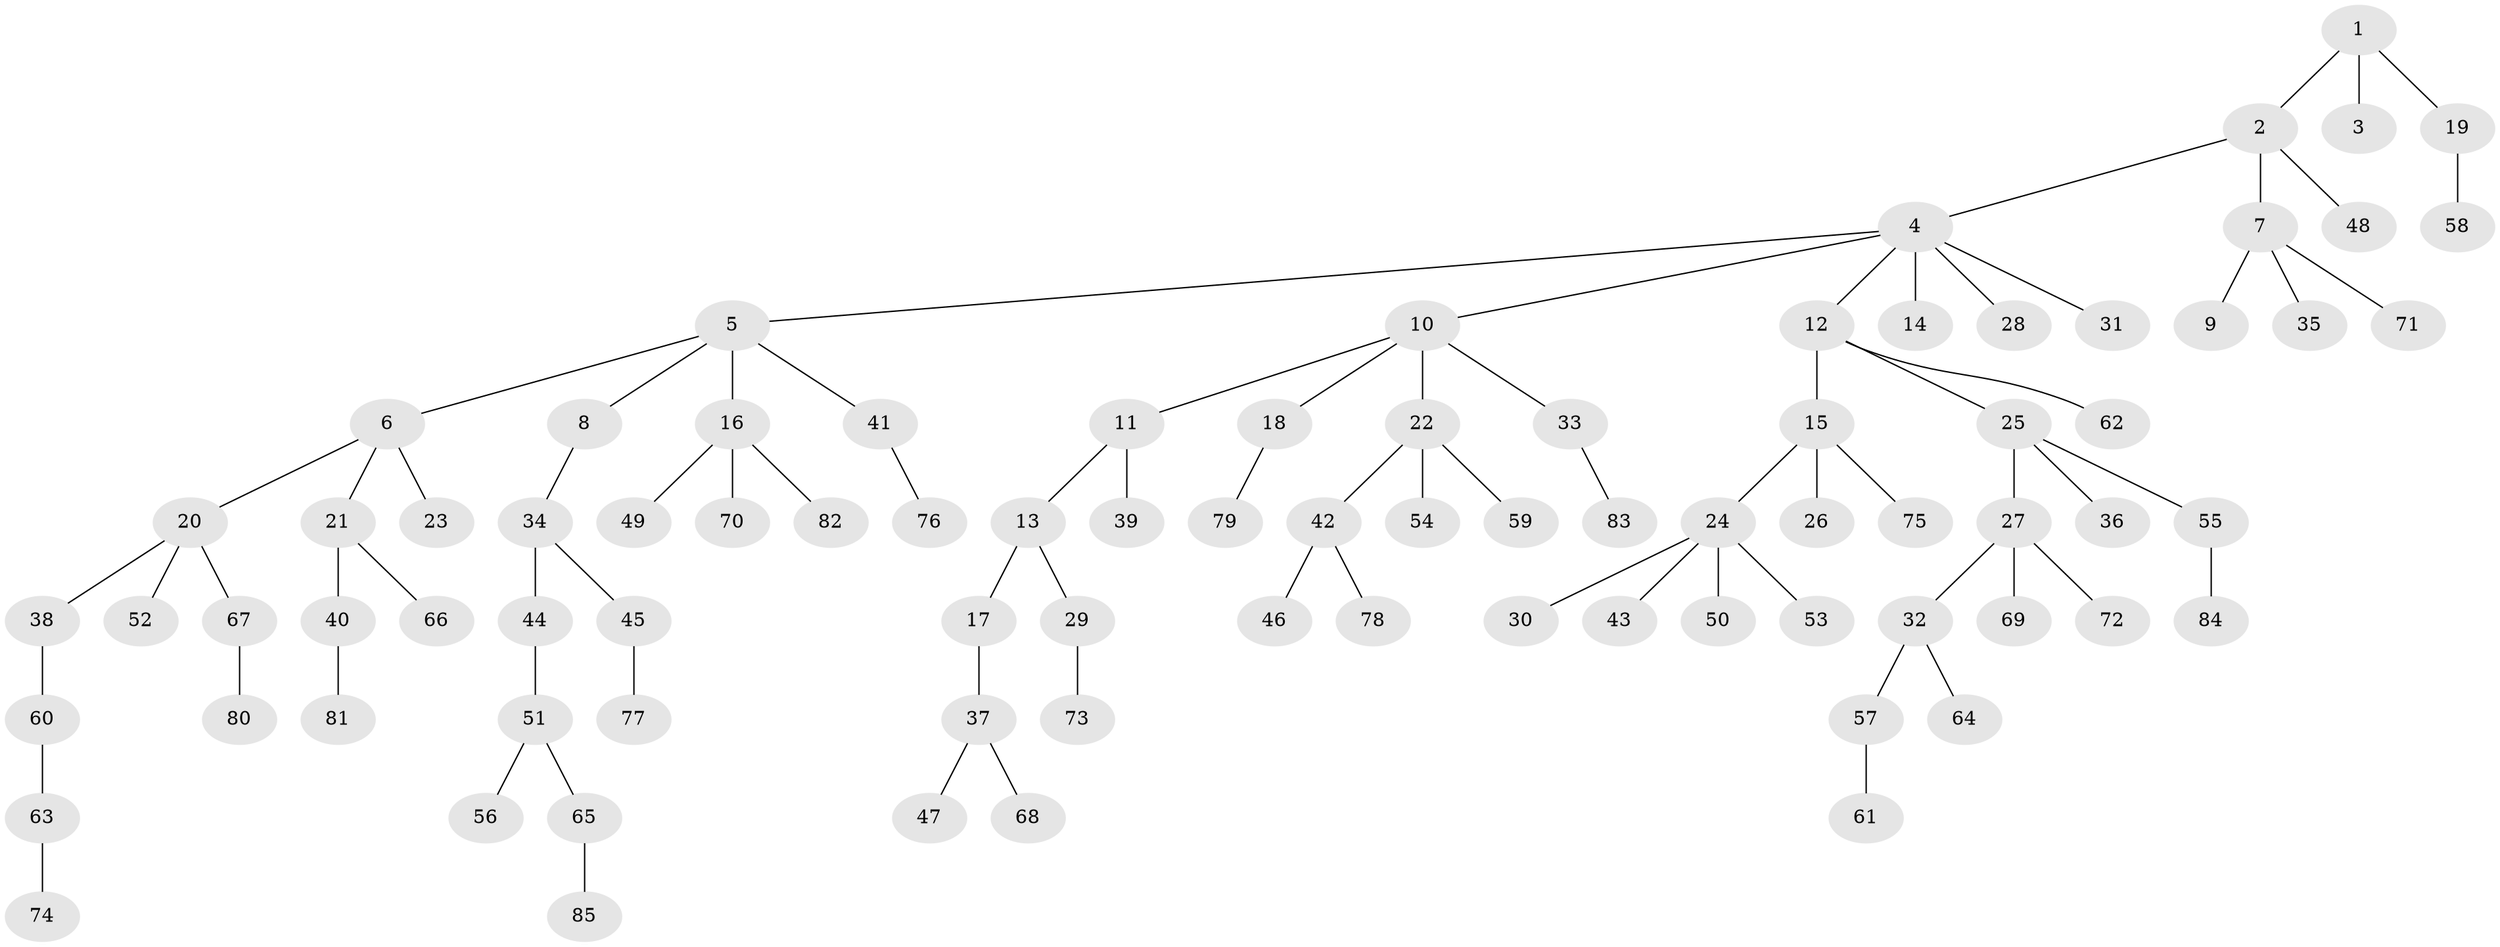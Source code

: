 // Generated by graph-tools (version 1.1) at 2025/53/03/09/25 04:53:40]
// undirected, 85 vertices, 84 edges
graph export_dot {
graph [start="1"]
  node [color=gray90,style=filled];
  1;
  2;
  3;
  4;
  5;
  6;
  7;
  8;
  9;
  10;
  11;
  12;
  13;
  14;
  15;
  16;
  17;
  18;
  19;
  20;
  21;
  22;
  23;
  24;
  25;
  26;
  27;
  28;
  29;
  30;
  31;
  32;
  33;
  34;
  35;
  36;
  37;
  38;
  39;
  40;
  41;
  42;
  43;
  44;
  45;
  46;
  47;
  48;
  49;
  50;
  51;
  52;
  53;
  54;
  55;
  56;
  57;
  58;
  59;
  60;
  61;
  62;
  63;
  64;
  65;
  66;
  67;
  68;
  69;
  70;
  71;
  72;
  73;
  74;
  75;
  76;
  77;
  78;
  79;
  80;
  81;
  82;
  83;
  84;
  85;
  1 -- 2;
  1 -- 3;
  1 -- 19;
  2 -- 4;
  2 -- 7;
  2 -- 48;
  4 -- 5;
  4 -- 10;
  4 -- 12;
  4 -- 14;
  4 -- 28;
  4 -- 31;
  5 -- 6;
  5 -- 8;
  5 -- 16;
  5 -- 41;
  6 -- 20;
  6 -- 21;
  6 -- 23;
  7 -- 9;
  7 -- 35;
  7 -- 71;
  8 -- 34;
  10 -- 11;
  10 -- 18;
  10 -- 22;
  10 -- 33;
  11 -- 13;
  11 -- 39;
  12 -- 15;
  12 -- 25;
  12 -- 62;
  13 -- 17;
  13 -- 29;
  15 -- 24;
  15 -- 26;
  15 -- 75;
  16 -- 49;
  16 -- 70;
  16 -- 82;
  17 -- 37;
  18 -- 79;
  19 -- 58;
  20 -- 38;
  20 -- 52;
  20 -- 67;
  21 -- 40;
  21 -- 66;
  22 -- 42;
  22 -- 54;
  22 -- 59;
  24 -- 30;
  24 -- 43;
  24 -- 50;
  24 -- 53;
  25 -- 27;
  25 -- 36;
  25 -- 55;
  27 -- 32;
  27 -- 69;
  27 -- 72;
  29 -- 73;
  32 -- 57;
  32 -- 64;
  33 -- 83;
  34 -- 44;
  34 -- 45;
  37 -- 47;
  37 -- 68;
  38 -- 60;
  40 -- 81;
  41 -- 76;
  42 -- 46;
  42 -- 78;
  44 -- 51;
  45 -- 77;
  51 -- 56;
  51 -- 65;
  55 -- 84;
  57 -- 61;
  60 -- 63;
  63 -- 74;
  65 -- 85;
  67 -- 80;
}
